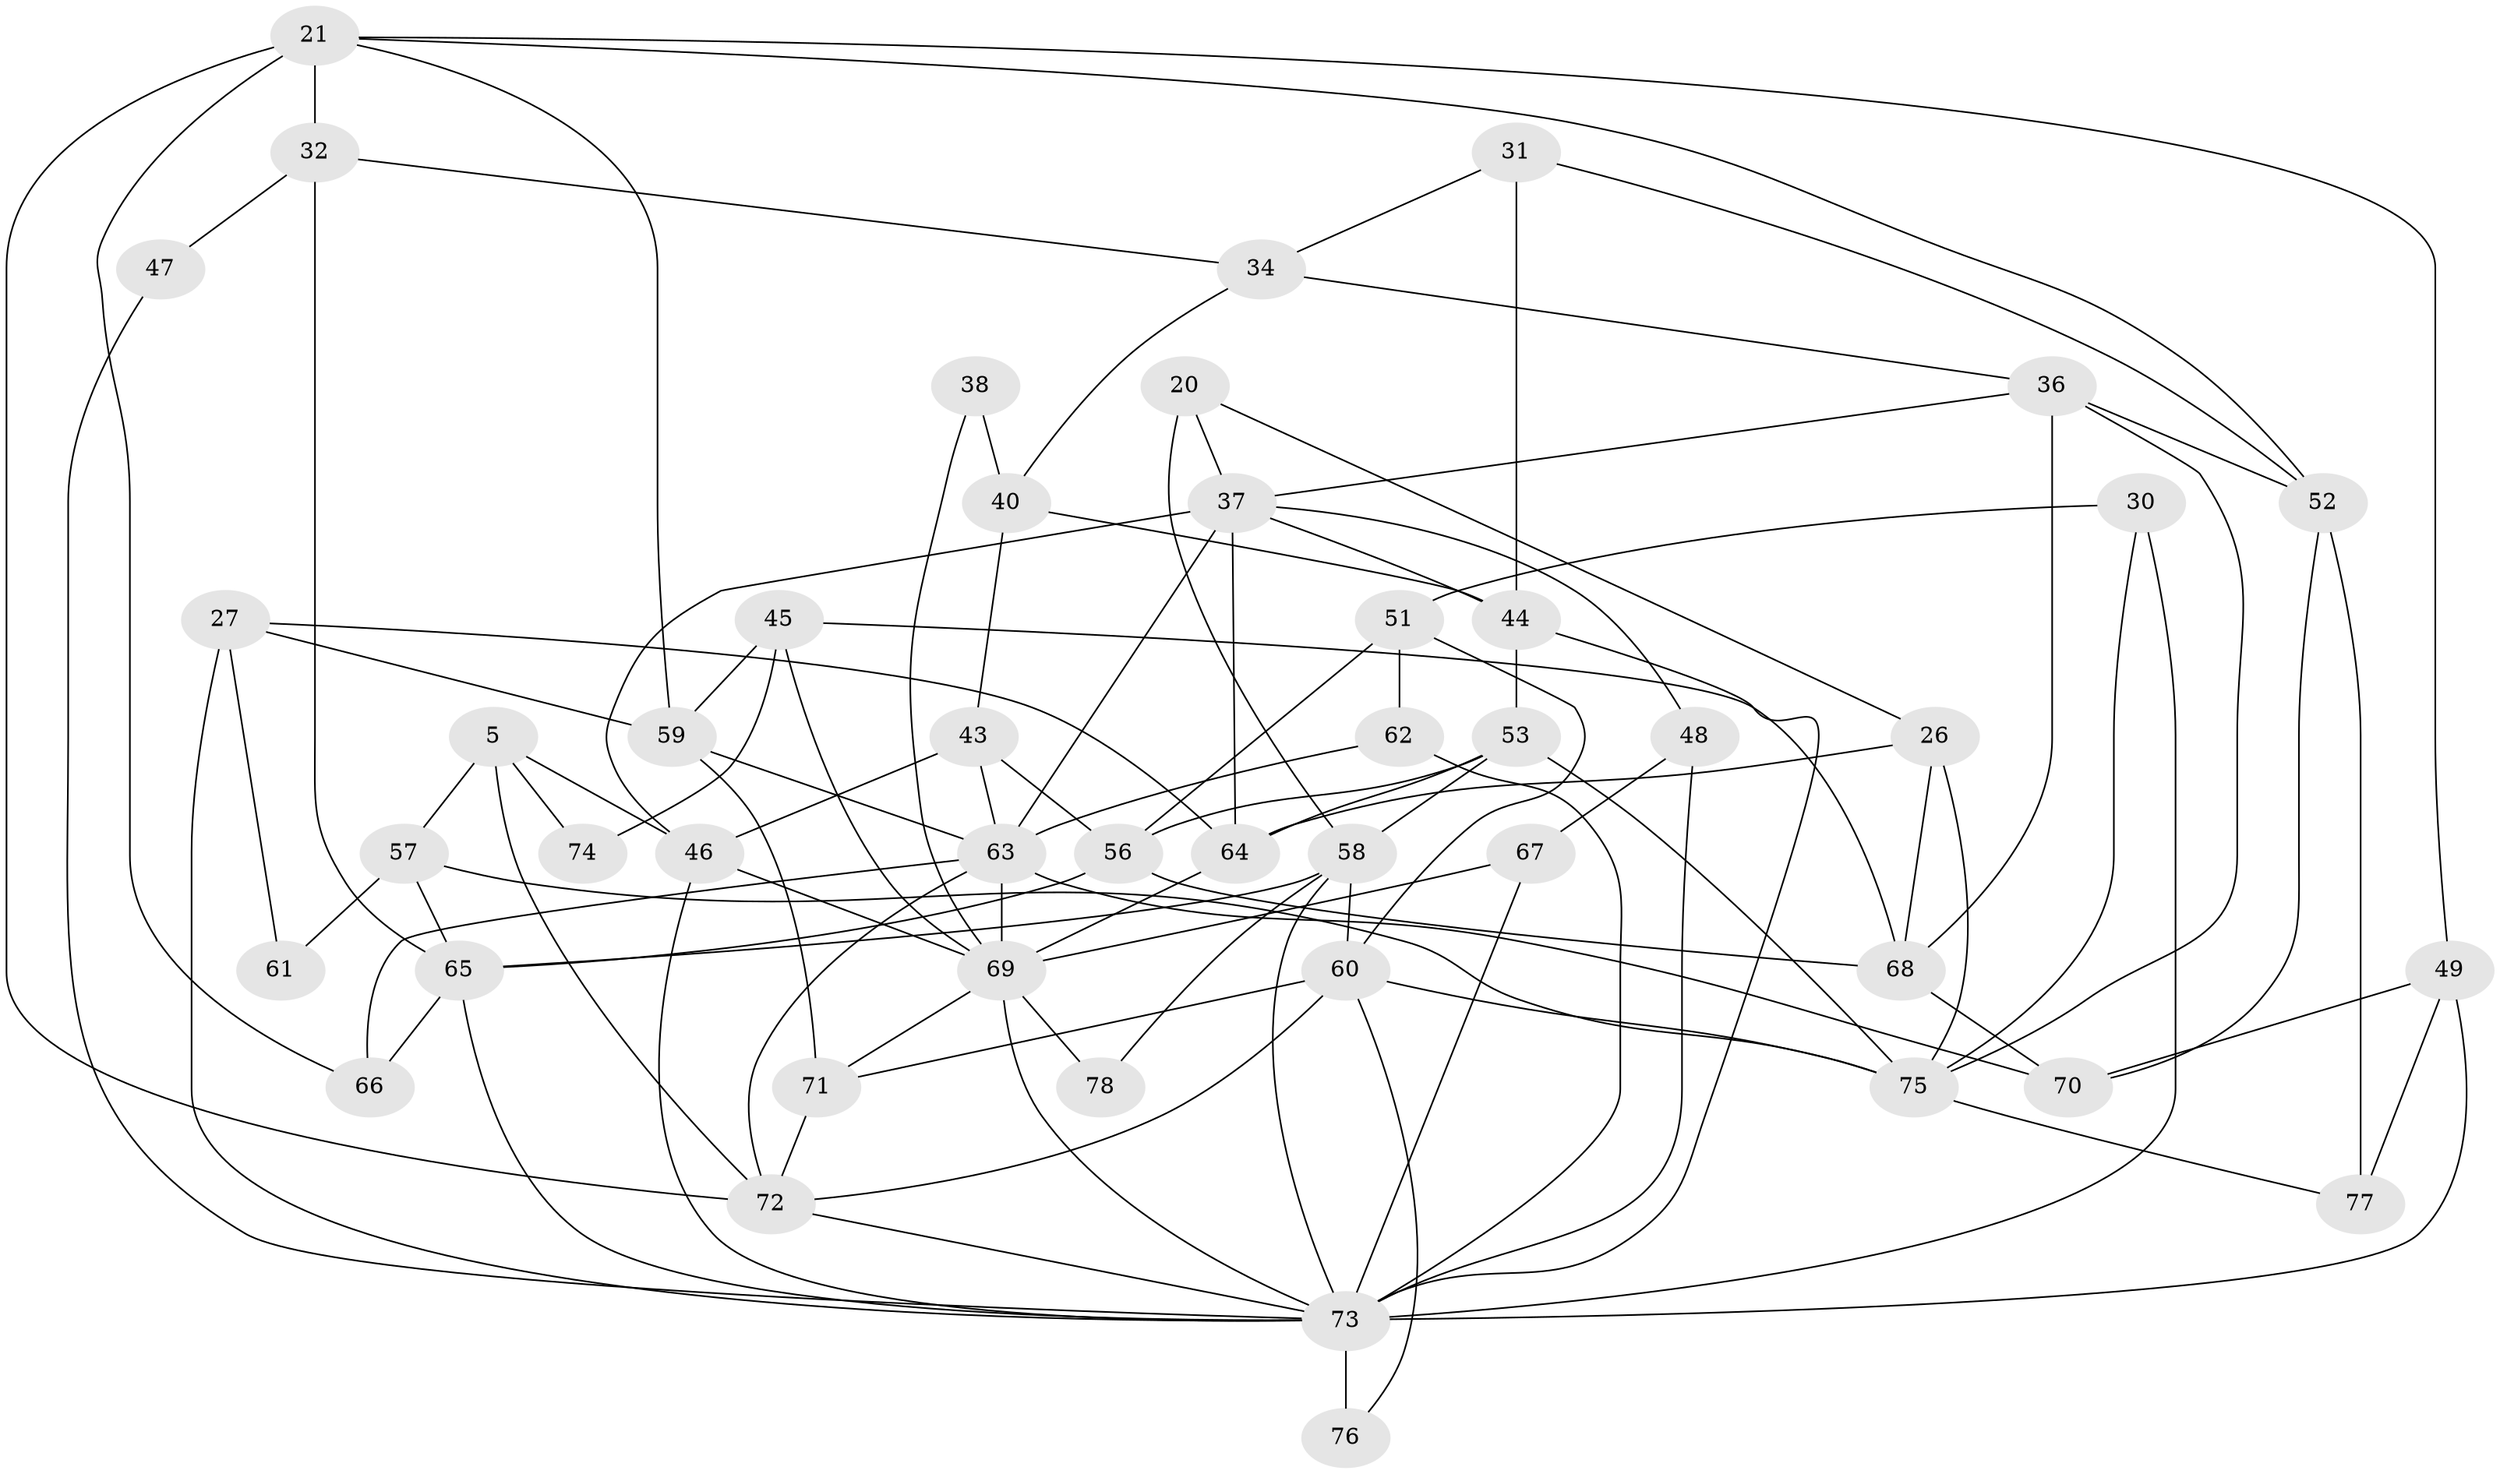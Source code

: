 // original degree distribution, {2: 0.14102564102564102, 7: 0.038461538461538464, 5: 0.23076923076923078, 4: 0.41025641025641024, 3: 0.14102564102564102, 6: 0.038461538461538464}
// Generated by graph-tools (version 1.1) at 2025/54/03/04/25 21:54:17]
// undirected, 46 vertices, 104 edges
graph export_dot {
graph [start="1"]
  node [color=gray90,style=filled];
  5;
  20 [super="+1"];
  21 [super="+13+12"];
  26;
  27;
  30;
  31;
  32;
  34;
  36 [super="+22"];
  37 [super="+29"];
  38;
  40;
  43;
  44;
  45;
  46 [super="+41"];
  47;
  48;
  49;
  51;
  52;
  53;
  56 [super="+25"];
  57 [super="+2"];
  58 [super="+7"];
  59 [super="+33"];
  60;
  61;
  62;
  63 [super="+54+8"];
  64;
  65 [super="+4"];
  66 [super="+28"];
  67 [super="+42"];
  68 [super="+10"];
  69 [super="+50+24"];
  70;
  71;
  72 [super="+15+39"];
  73 [super="+55+35"];
  74;
  75 [super="+6+19"];
  76 [super="+14"];
  77;
  78;
  5 -- 57;
  5 -- 46;
  5 -- 74;
  5 -- 72;
  20 -- 26;
  20 -- 58 [weight=2];
  20 -- 37;
  21 -- 72 [weight=2];
  21 -- 32 [weight=2];
  21 -- 52;
  21 -- 49;
  21 -- 59;
  21 -- 66;
  26 -- 64;
  26 -- 75;
  26 -- 68;
  27 -- 64;
  27 -- 61;
  27 -- 59;
  27 -- 73;
  30 -- 51;
  30 -- 75 [weight=2];
  30 -- 73;
  31 -- 44;
  31 -- 52;
  31 -- 34;
  32 -- 34;
  32 -- 47;
  32 -- 65;
  34 -- 40;
  34 -- 36;
  36 -- 68;
  36 -- 75;
  36 -- 37;
  36 -- 52;
  37 -- 64;
  37 -- 44;
  37 -- 48;
  37 -- 46;
  37 -- 63 [weight=2];
  38 -- 40;
  38 -- 69;
  40 -- 43;
  40 -- 44;
  43 -- 56;
  43 -- 63;
  43 -- 46;
  44 -- 53;
  44 -- 73;
  45 -- 68;
  45 -- 74;
  45 -- 59;
  45 -- 69;
  46 -- 69 [weight=2];
  46 -- 73;
  47 -- 73;
  48 -- 67 [weight=2];
  48 -- 73 [weight=2];
  49 -- 70;
  49 -- 77;
  49 -- 73;
  51 -- 62;
  51 -- 60;
  51 -- 56 [weight=2];
  52 -- 70;
  52 -- 77;
  53 -- 56;
  53 -- 64;
  53 -- 75;
  53 -- 58;
  56 -- 65 [weight=2];
  56 -- 68;
  57 -- 75 [weight=2];
  57 -- 61;
  57 -- 65 [weight=2];
  58 -- 60;
  58 -- 78;
  58 -- 65;
  58 -- 73;
  59 -- 71 [weight=2];
  59 -- 63;
  60 -- 71;
  60 -- 75 [weight=2];
  60 -- 72;
  60 -- 76;
  62 -- 63;
  62 -- 73;
  63 -- 70;
  63 -- 66;
  63 -- 69 [weight=2];
  63 -- 72;
  64 -- 69;
  65 -- 66;
  65 -- 73;
  67 -- 73;
  67 -- 69;
  68 -- 70;
  69 -- 71;
  69 -- 78;
  69 -- 73;
  71 -- 72;
  72 -- 73 [weight=2];
  73 -- 76 [weight=4];
  75 -- 77;
}
